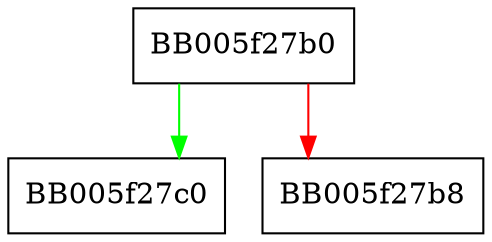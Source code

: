 digraph WPACKET_is_null_buf {
  node [shape="box"];
  graph [splines=ortho];
  BB005f27b0 -> BB005f27c0 [color="green"];
  BB005f27b0 -> BB005f27b8 [color="red"];
}